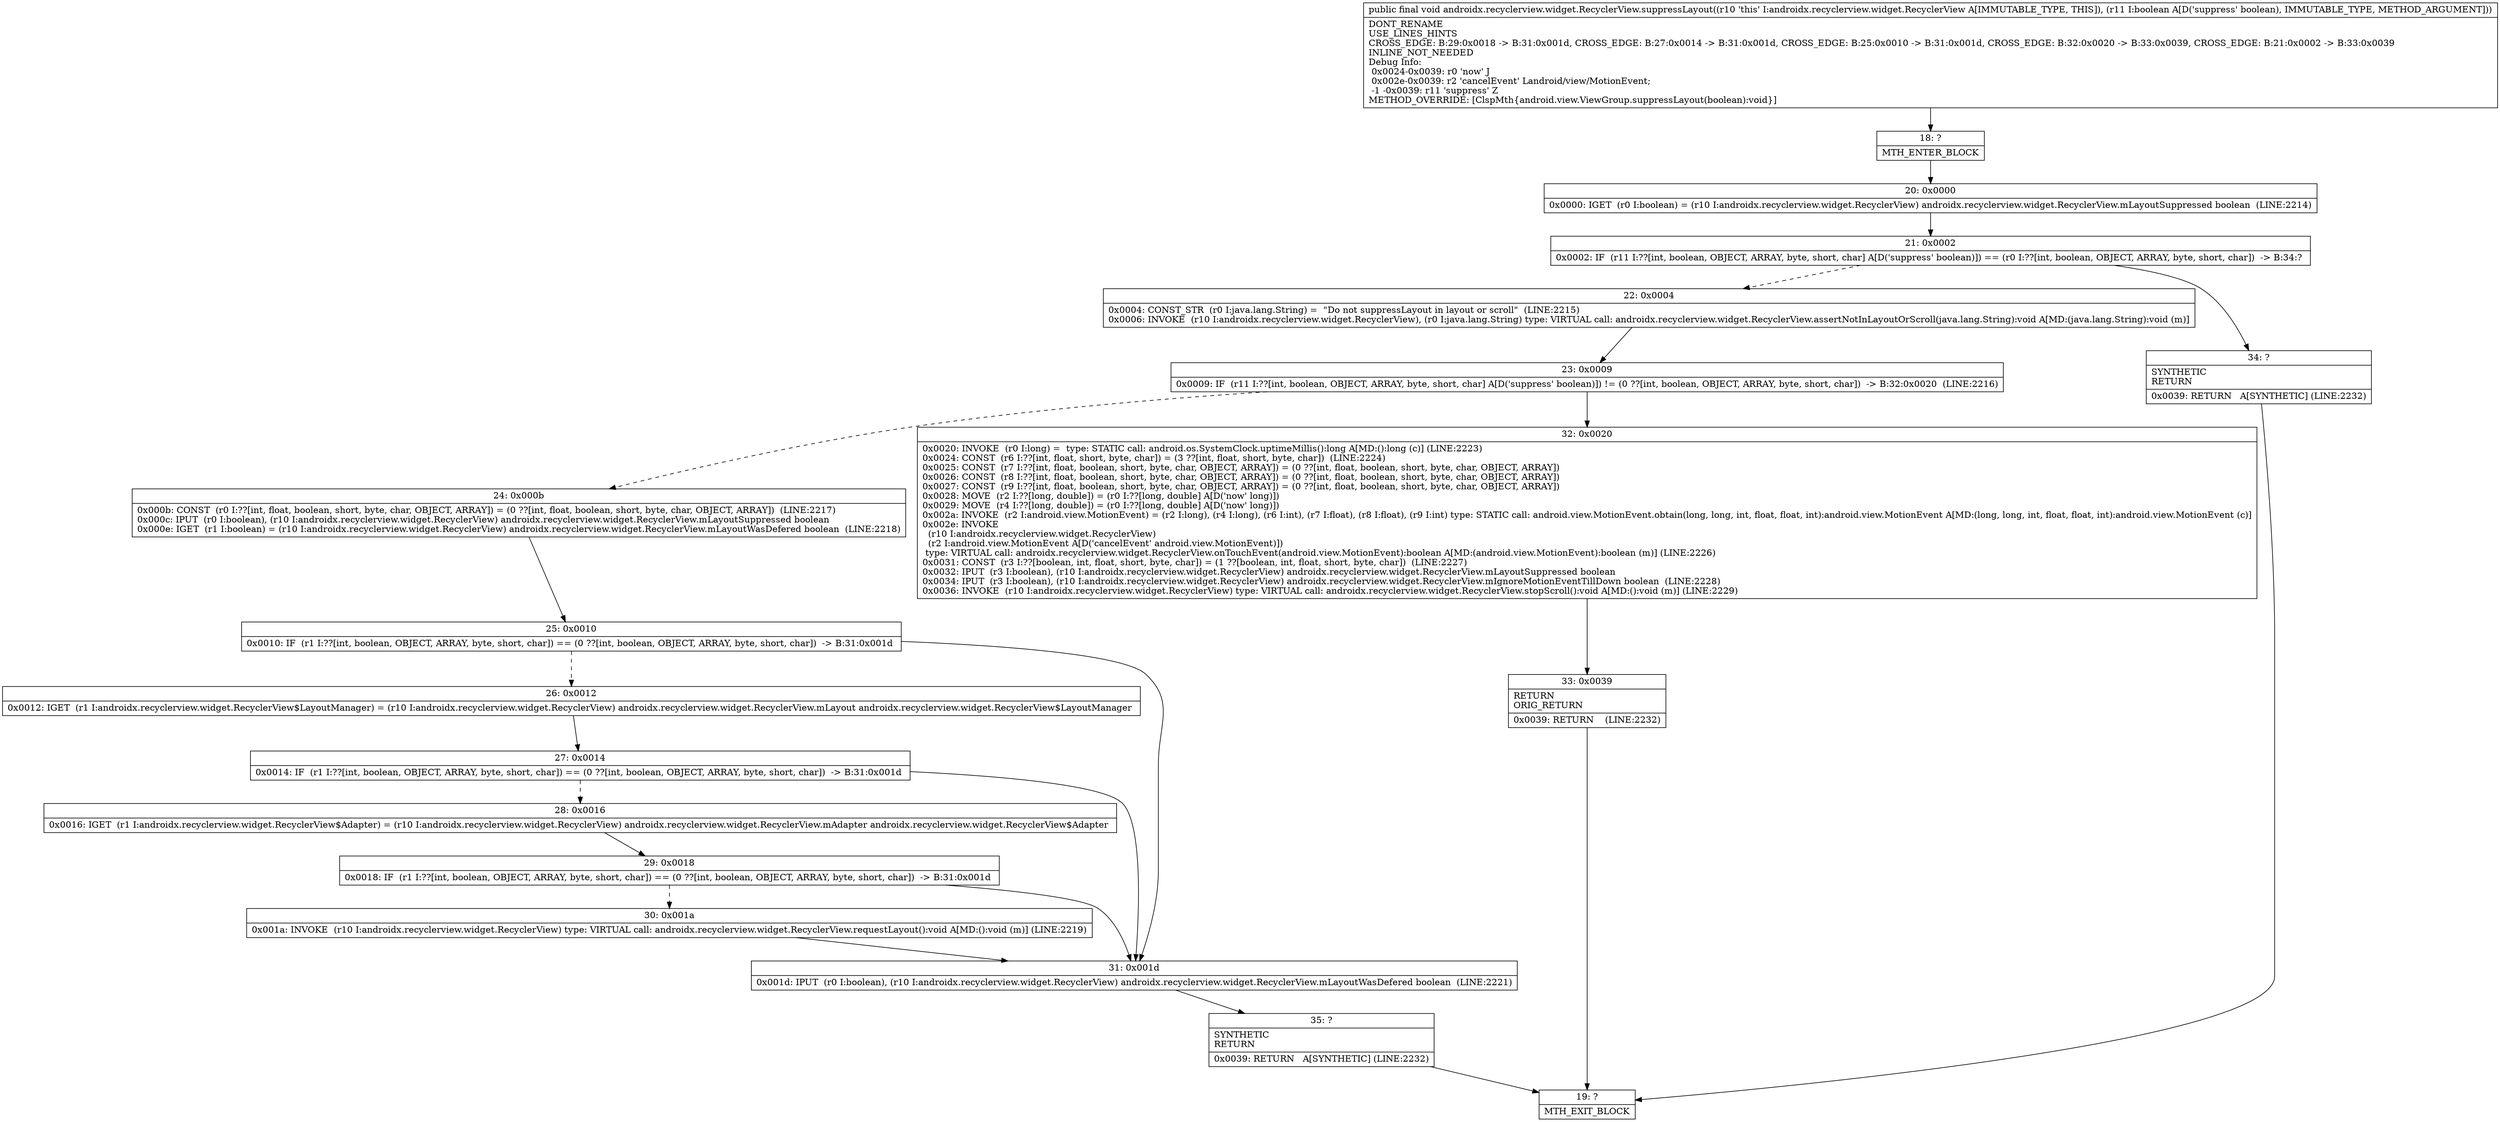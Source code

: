 digraph "CFG forandroidx.recyclerview.widget.RecyclerView.suppressLayout(Z)V" {
Node_18 [shape=record,label="{18\:\ ?|MTH_ENTER_BLOCK\l}"];
Node_20 [shape=record,label="{20\:\ 0x0000|0x0000: IGET  (r0 I:boolean) = (r10 I:androidx.recyclerview.widget.RecyclerView) androidx.recyclerview.widget.RecyclerView.mLayoutSuppressed boolean  (LINE:2214)\l}"];
Node_21 [shape=record,label="{21\:\ 0x0002|0x0002: IF  (r11 I:??[int, boolean, OBJECT, ARRAY, byte, short, char] A[D('suppress' boolean)]) == (r0 I:??[int, boolean, OBJECT, ARRAY, byte, short, char])  \-\> B:34:? \l}"];
Node_22 [shape=record,label="{22\:\ 0x0004|0x0004: CONST_STR  (r0 I:java.lang.String) =  \"Do not suppressLayout in layout or scroll\"  (LINE:2215)\l0x0006: INVOKE  (r10 I:androidx.recyclerview.widget.RecyclerView), (r0 I:java.lang.String) type: VIRTUAL call: androidx.recyclerview.widget.RecyclerView.assertNotInLayoutOrScroll(java.lang.String):void A[MD:(java.lang.String):void (m)]\l}"];
Node_23 [shape=record,label="{23\:\ 0x0009|0x0009: IF  (r11 I:??[int, boolean, OBJECT, ARRAY, byte, short, char] A[D('suppress' boolean)]) != (0 ??[int, boolean, OBJECT, ARRAY, byte, short, char])  \-\> B:32:0x0020  (LINE:2216)\l}"];
Node_24 [shape=record,label="{24\:\ 0x000b|0x000b: CONST  (r0 I:??[int, float, boolean, short, byte, char, OBJECT, ARRAY]) = (0 ??[int, float, boolean, short, byte, char, OBJECT, ARRAY])  (LINE:2217)\l0x000c: IPUT  (r0 I:boolean), (r10 I:androidx.recyclerview.widget.RecyclerView) androidx.recyclerview.widget.RecyclerView.mLayoutSuppressed boolean \l0x000e: IGET  (r1 I:boolean) = (r10 I:androidx.recyclerview.widget.RecyclerView) androidx.recyclerview.widget.RecyclerView.mLayoutWasDefered boolean  (LINE:2218)\l}"];
Node_25 [shape=record,label="{25\:\ 0x0010|0x0010: IF  (r1 I:??[int, boolean, OBJECT, ARRAY, byte, short, char]) == (0 ??[int, boolean, OBJECT, ARRAY, byte, short, char])  \-\> B:31:0x001d \l}"];
Node_26 [shape=record,label="{26\:\ 0x0012|0x0012: IGET  (r1 I:androidx.recyclerview.widget.RecyclerView$LayoutManager) = (r10 I:androidx.recyclerview.widget.RecyclerView) androidx.recyclerview.widget.RecyclerView.mLayout androidx.recyclerview.widget.RecyclerView$LayoutManager \l}"];
Node_27 [shape=record,label="{27\:\ 0x0014|0x0014: IF  (r1 I:??[int, boolean, OBJECT, ARRAY, byte, short, char]) == (0 ??[int, boolean, OBJECT, ARRAY, byte, short, char])  \-\> B:31:0x001d \l}"];
Node_28 [shape=record,label="{28\:\ 0x0016|0x0016: IGET  (r1 I:androidx.recyclerview.widget.RecyclerView$Adapter) = (r10 I:androidx.recyclerview.widget.RecyclerView) androidx.recyclerview.widget.RecyclerView.mAdapter androidx.recyclerview.widget.RecyclerView$Adapter \l}"];
Node_29 [shape=record,label="{29\:\ 0x0018|0x0018: IF  (r1 I:??[int, boolean, OBJECT, ARRAY, byte, short, char]) == (0 ??[int, boolean, OBJECT, ARRAY, byte, short, char])  \-\> B:31:0x001d \l}"];
Node_30 [shape=record,label="{30\:\ 0x001a|0x001a: INVOKE  (r10 I:androidx.recyclerview.widget.RecyclerView) type: VIRTUAL call: androidx.recyclerview.widget.RecyclerView.requestLayout():void A[MD:():void (m)] (LINE:2219)\l}"];
Node_31 [shape=record,label="{31\:\ 0x001d|0x001d: IPUT  (r0 I:boolean), (r10 I:androidx.recyclerview.widget.RecyclerView) androidx.recyclerview.widget.RecyclerView.mLayoutWasDefered boolean  (LINE:2221)\l}"];
Node_35 [shape=record,label="{35\:\ ?|SYNTHETIC\lRETURN\l|0x0039: RETURN   A[SYNTHETIC] (LINE:2232)\l}"];
Node_19 [shape=record,label="{19\:\ ?|MTH_EXIT_BLOCK\l}"];
Node_32 [shape=record,label="{32\:\ 0x0020|0x0020: INVOKE  (r0 I:long) =  type: STATIC call: android.os.SystemClock.uptimeMillis():long A[MD:():long (c)] (LINE:2223)\l0x0024: CONST  (r6 I:??[int, float, short, byte, char]) = (3 ??[int, float, short, byte, char])  (LINE:2224)\l0x0025: CONST  (r7 I:??[int, float, boolean, short, byte, char, OBJECT, ARRAY]) = (0 ??[int, float, boolean, short, byte, char, OBJECT, ARRAY]) \l0x0026: CONST  (r8 I:??[int, float, boolean, short, byte, char, OBJECT, ARRAY]) = (0 ??[int, float, boolean, short, byte, char, OBJECT, ARRAY]) \l0x0027: CONST  (r9 I:??[int, float, boolean, short, byte, char, OBJECT, ARRAY]) = (0 ??[int, float, boolean, short, byte, char, OBJECT, ARRAY]) \l0x0028: MOVE  (r2 I:??[long, double]) = (r0 I:??[long, double] A[D('now' long)]) \l0x0029: MOVE  (r4 I:??[long, double]) = (r0 I:??[long, double] A[D('now' long)]) \l0x002a: INVOKE  (r2 I:android.view.MotionEvent) = (r2 I:long), (r4 I:long), (r6 I:int), (r7 I:float), (r8 I:float), (r9 I:int) type: STATIC call: android.view.MotionEvent.obtain(long, long, int, float, float, int):android.view.MotionEvent A[MD:(long, long, int, float, float, int):android.view.MotionEvent (c)]\l0x002e: INVOKE  \l  (r10 I:androidx.recyclerview.widget.RecyclerView)\l  (r2 I:android.view.MotionEvent A[D('cancelEvent' android.view.MotionEvent)])\l type: VIRTUAL call: androidx.recyclerview.widget.RecyclerView.onTouchEvent(android.view.MotionEvent):boolean A[MD:(android.view.MotionEvent):boolean (m)] (LINE:2226)\l0x0031: CONST  (r3 I:??[boolean, int, float, short, byte, char]) = (1 ??[boolean, int, float, short, byte, char])  (LINE:2227)\l0x0032: IPUT  (r3 I:boolean), (r10 I:androidx.recyclerview.widget.RecyclerView) androidx.recyclerview.widget.RecyclerView.mLayoutSuppressed boolean \l0x0034: IPUT  (r3 I:boolean), (r10 I:androidx.recyclerview.widget.RecyclerView) androidx.recyclerview.widget.RecyclerView.mIgnoreMotionEventTillDown boolean  (LINE:2228)\l0x0036: INVOKE  (r10 I:androidx.recyclerview.widget.RecyclerView) type: VIRTUAL call: androidx.recyclerview.widget.RecyclerView.stopScroll():void A[MD:():void (m)] (LINE:2229)\l}"];
Node_33 [shape=record,label="{33\:\ 0x0039|RETURN\lORIG_RETURN\l|0x0039: RETURN    (LINE:2232)\l}"];
Node_34 [shape=record,label="{34\:\ ?|SYNTHETIC\lRETURN\l|0x0039: RETURN   A[SYNTHETIC] (LINE:2232)\l}"];
MethodNode[shape=record,label="{public final void androidx.recyclerview.widget.RecyclerView.suppressLayout((r10 'this' I:androidx.recyclerview.widget.RecyclerView A[IMMUTABLE_TYPE, THIS]), (r11 I:boolean A[D('suppress' boolean), IMMUTABLE_TYPE, METHOD_ARGUMENT]))  | DONT_RENAME\lUSE_LINES_HINTS\lCROSS_EDGE: B:29:0x0018 \-\> B:31:0x001d, CROSS_EDGE: B:27:0x0014 \-\> B:31:0x001d, CROSS_EDGE: B:25:0x0010 \-\> B:31:0x001d, CROSS_EDGE: B:32:0x0020 \-\> B:33:0x0039, CROSS_EDGE: B:21:0x0002 \-\> B:33:0x0039\lINLINE_NOT_NEEDED\lDebug Info:\l  0x0024\-0x0039: r0 'now' J\l  0x002e\-0x0039: r2 'cancelEvent' Landroid\/view\/MotionEvent;\l  \-1 \-0x0039: r11 'suppress' Z\lMETHOD_OVERRIDE: [ClspMth\{android.view.ViewGroup.suppressLayout(boolean):void\}]\l}"];
MethodNode -> Node_18;Node_18 -> Node_20;
Node_20 -> Node_21;
Node_21 -> Node_22[style=dashed];
Node_21 -> Node_34;
Node_22 -> Node_23;
Node_23 -> Node_24[style=dashed];
Node_23 -> Node_32;
Node_24 -> Node_25;
Node_25 -> Node_26[style=dashed];
Node_25 -> Node_31;
Node_26 -> Node_27;
Node_27 -> Node_28[style=dashed];
Node_27 -> Node_31;
Node_28 -> Node_29;
Node_29 -> Node_30[style=dashed];
Node_29 -> Node_31;
Node_30 -> Node_31;
Node_31 -> Node_35;
Node_35 -> Node_19;
Node_32 -> Node_33;
Node_33 -> Node_19;
Node_34 -> Node_19;
}

